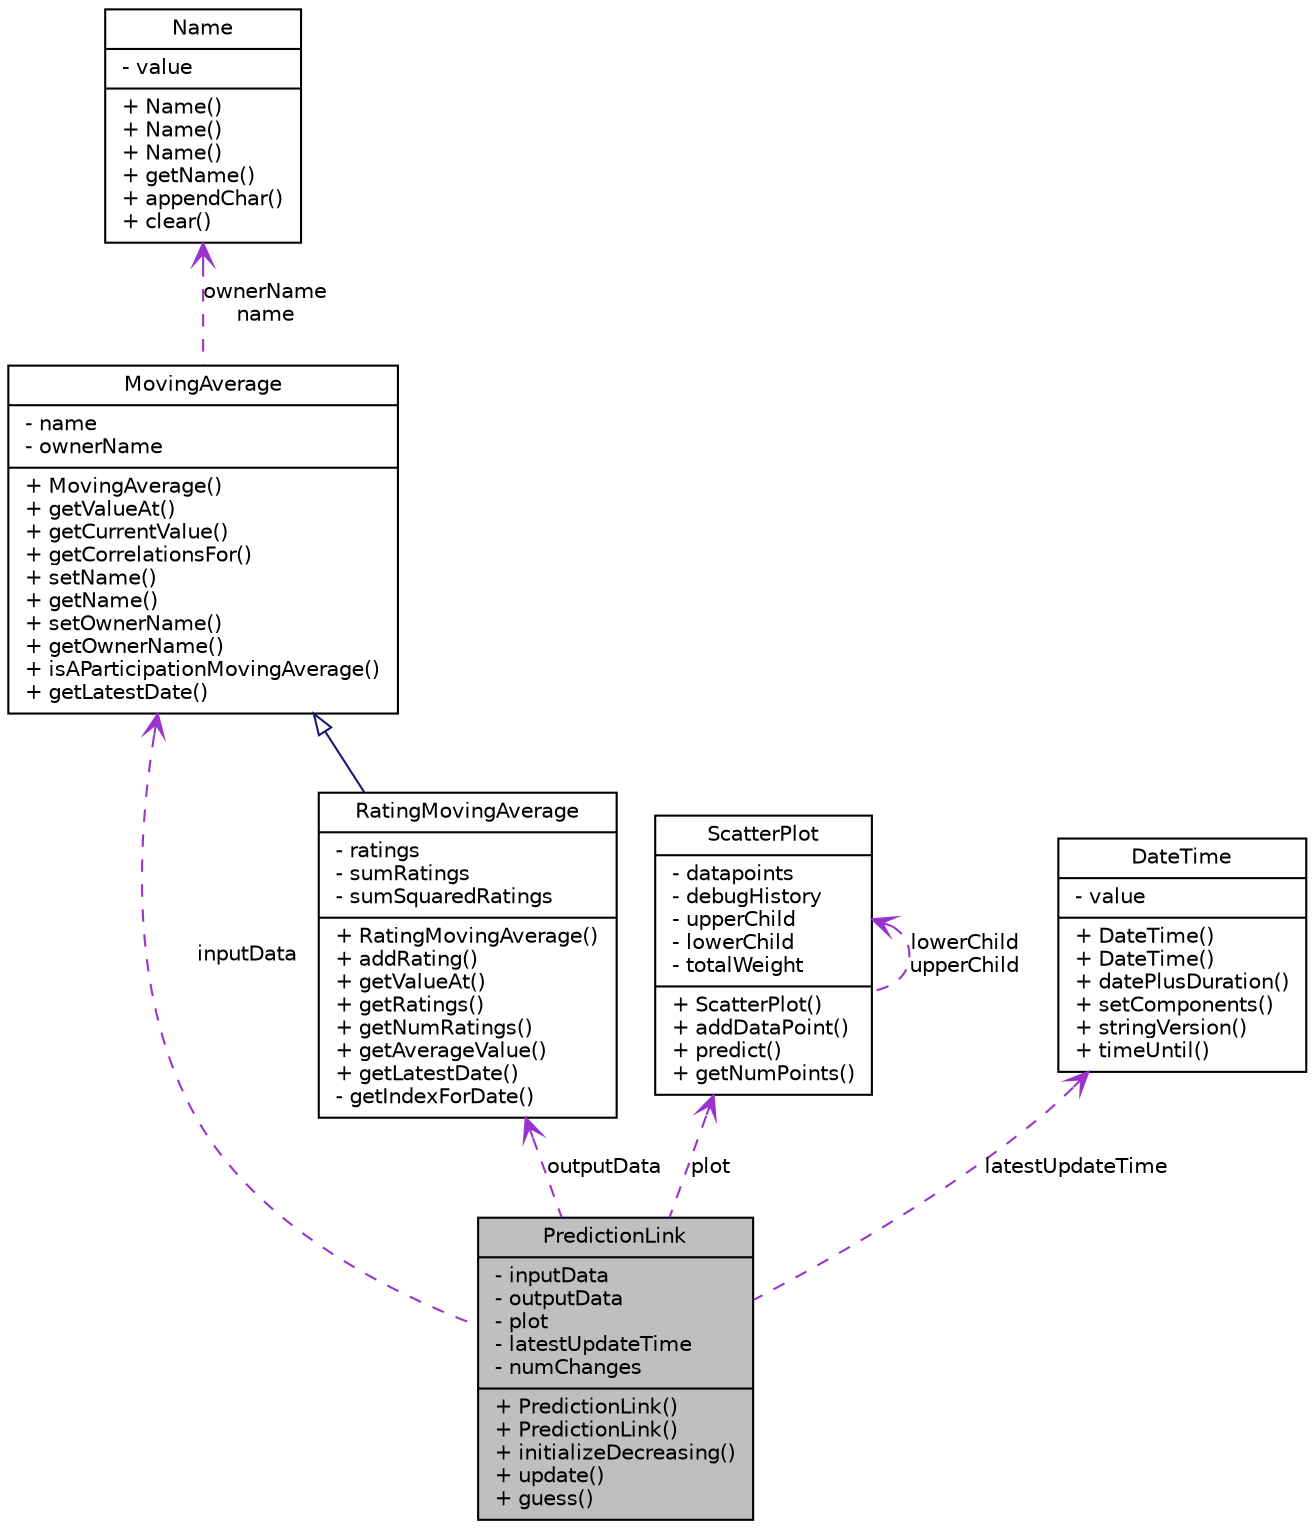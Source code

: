 digraph G
{
  edge [fontname="Helvetica",fontsize="10",labelfontname="Helvetica",labelfontsize="10"];
  node [fontname="Helvetica",fontsize="10",shape=record];
  Node1 [label="{PredictionLink\n|- inputData\l- outputData\l- plot\l- latestUpdateTime\l- numChanges\l|+ PredictionLink()\l+ PredictionLink()\l+ initializeDecreasing()\l+ update()\l+ guess()\l}",height=0.2,width=0.4,color="black", fillcolor="grey75", style="filled" fontcolor="black"];
  Node2 -> Node1 [dir=back,color="darkorchid3",fontsize="10",style="dashed",label="inputData",arrowtail="open",fontname="Helvetica"];
  Node2 [label="{MovingAverage\n|- name\l- ownerName\l|+ MovingAverage()\l+ getValueAt()\l+ getCurrentValue()\l+ getCorrelationsFor()\l+ setName()\l+ getName()\l+ setOwnerName()\l+ getOwnerName()\l+ isAParticipationMovingAverage()\l+ getLatestDate()\l}",height=0.2,width=0.4,color="black", fillcolor="white", style="filled",URL="$class_moving_average.html"];
  Node3 -> Node2 [dir=back,color="darkorchid3",fontsize="10",style="dashed",label="ownerName\nname",arrowtail="open",fontname="Helvetica"];
  Node3 [label="{Name\n|- value\l|+ Name()\l+ Name()\l+ Name()\l+ getName()\l+ appendChar()\l+ clear()\l}",height=0.2,width=0.4,color="black", fillcolor="white", style="filled",URL="$class_name.html"];
  Node4 -> Node1 [dir=back,color="darkorchid3",fontsize="10",style="dashed",label="plot",arrowtail="open",fontname="Helvetica"];
  Node4 [label="{ScatterPlot\n|- datapoints\l- debugHistory\l- upperChild\l- lowerChild\l- totalWeight\l|+ ScatterPlot()\l+ addDataPoint()\l+ predict()\l+ getNumPoints()\l}",height=0.2,width=0.4,color="black", fillcolor="white", style="filled",URL="$class_scatter_plot.html"];
  Node4 -> Node4 [dir=back,color="darkorchid3",fontsize="10",style="dashed",label="lowerChild\nupperChild",arrowtail="open",fontname="Helvetica"];
  Node5 -> Node1 [dir=back,color="darkorchid3",fontsize="10",style="dashed",label="outputData",arrowtail="open",fontname="Helvetica"];
  Node5 [label="{RatingMovingAverage\n|- ratings\l- sumRatings\l- sumSquaredRatings\l|+ RatingMovingAverage()\l+ addRating()\l+ getValueAt()\l+ getRatings()\l+ getNumRatings()\l+ getAverageValue()\l+ getLatestDate()\l- getIndexForDate()\l}",height=0.2,width=0.4,color="black", fillcolor="white", style="filled",URL="$class_rating_moving_average.html"];
  Node2 -> Node5 [dir=back,color="midnightblue",fontsize="10",style="solid",arrowtail="empty",fontname="Helvetica"];
  Node6 -> Node1 [dir=back,color="darkorchid3",fontsize="10",style="dashed",label="latestUpdateTime",arrowtail="open",fontname="Helvetica"];
  Node6 [label="{DateTime\n|- value\l|+ DateTime()\l+ DateTime()\l+ datePlusDuration()\l+ setComponents()\l+ stringVersion()\l+ timeUntil()\l}",height=0.2,width=0.4,color="black", fillcolor="white", style="filled",URL="$class_date_time.html"];
}
